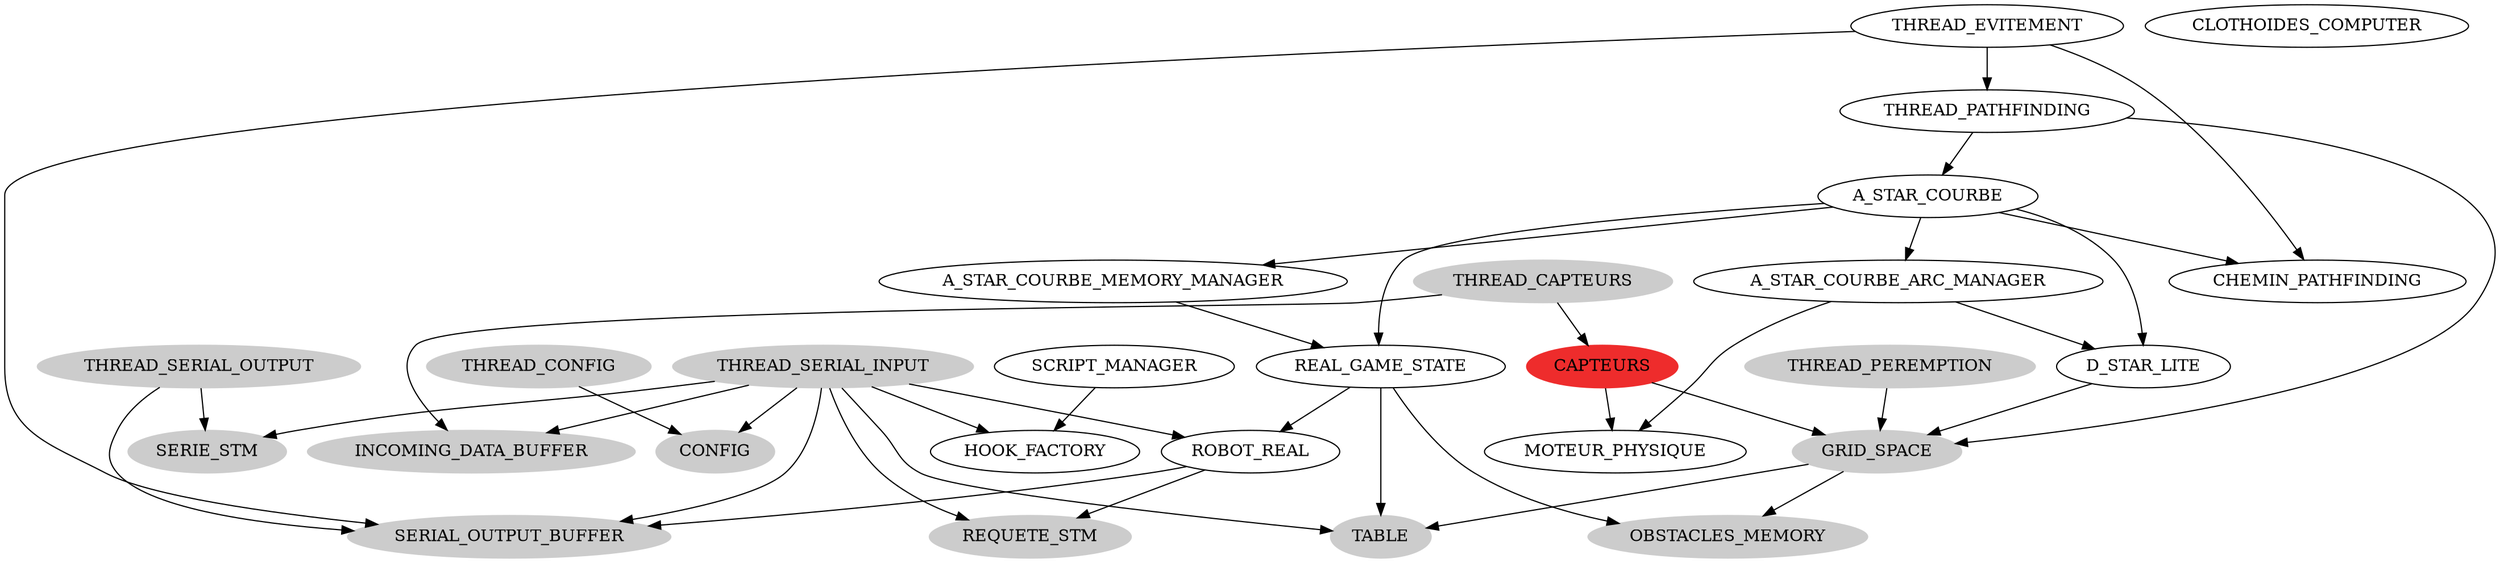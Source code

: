 digraph dependancesJava {
CONFIG [color=grey80, style=filled];
THREAD_SERIAL_INPUT [color=grey80, style=filled];
CONFIG [color=grey80, style=filled];
THREAD_SERIAL_INPUT -> CONFIG;
SERIE_STM [color=grey80, style=filled];
THREAD_SERIAL_INPUT -> SERIE_STM;
INCOMING_DATA_BUFFER [color=grey80, style=filled];
THREAD_SERIAL_INPUT -> INCOMING_DATA_BUFFER;
REQUETE_STM [color=grey80, style=filled];
THREAD_SERIAL_INPUT -> REQUETE_STM;
ROBOT_REAL;
THREAD_SERIAL_INPUT -> ROBOT_REAL;
SERIAL_OUTPUT_BUFFER [color=grey80, style=filled];
ROBOT_REAL -> SERIAL_OUTPUT_BUFFER;
REQUETE_STM [color=grey80, style=filled];
ROBOT_REAL -> REQUETE_STM;
TABLE [color=grey80, style=filled];
THREAD_SERIAL_INPUT -> TABLE;
HOOK_FACTORY;
THREAD_SERIAL_INPUT -> HOOK_FACTORY;
SERIAL_OUTPUT_BUFFER [color=grey80, style=filled];
THREAD_SERIAL_INPUT -> SERIAL_OUTPUT_BUFFER;
THREAD_SERIAL_OUTPUT [color=grey80, style=filled];
SERIE_STM [color=grey80, style=filled];
THREAD_SERIAL_OUTPUT -> SERIE_STM;
SERIAL_OUTPUT_BUFFER [color=grey80, style=filled];
THREAD_SERIAL_OUTPUT -> SERIAL_OUTPUT_BUFFER;
THREAD_CONFIG [color=grey80, style=filled];
CONFIG [color=grey80, style=filled];
THREAD_CONFIG -> CONFIG;
THREAD_PEREMPTION [color=grey80, style=filled];
GRID_SPACE [color=grey80, style=filled];
THREAD_PEREMPTION -> GRID_SPACE;
OBSTACLES_MEMORY [color=grey80, style=filled];
GRID_SPACE -> OBSTACLES_MEMORY;
TABLE [color=grey80, style=filled];
GRID_SPACE -> TABLE;
THREAD_EVITEMENT;
THREAD_PATHFINDING;
THREAD_EVITEMENT -> THREAD_PATHFINDING;
A_STAR_COURBE;
THREAD_PATHFINDING -> A_STAR_COURBE;
D_STAR_LITE;
A_STAR_COURBE -> D_STAR_LITE;
GRID_SPACE [color=grey80, style=filled];
D_STAR_LITE -> GRID_SPACE;
A_STAR_COURBE_ARC_MANAGER;
A_STAR_COURBE -> A_STAR_COURBE_ARC_MANAGER;
MOTEUR_PHYSIQUE;
A_STAR_COURBE_ARC_MANAGER -> MOTEUR_PHYSIQUE;
D_STAR_LITE;
A_STAR_COURBE_ARC_MANAGER -> D_STAR_LITE;
REAL_GAME_STATE;
A_STAR_COURBE -> REAL_GAME_STATE;
ROBOT_REAL;
REAL_GAME_STATE -> ROBOT_REAL;
OBSTACLES_MEMORY [color=grey80, style=filled];
REAL_GAME_STATE -> OBSTACLES_MEMORY;
TABLE [color=grey80, style=filled];
REAL_GAME_STATE -> TABLE;
CHEMIN_PATHFINDING;
A_STAR_COURBE -> CHEMIN_PATHFINDING;
A_STAR_COURBE_MEMORY_MANAGER;
A_STAR_COURBE -> A_STAR_COURBE_MEMORY_MANAGER;
REAL_GAME_STATE;
A_STAR_COURBE_MEMORY_MANAGER -> REAL_GAME_STATE;
GRID_SPACE [color=grey80, style=filled];
THREAD_PATHFINDING -> GRID_SPACE;
SERIAL_OUTPUT_BUFFER [color=grey80, style=filled];
THREAD_EVITEMENT -> SERIAL_OUTPUT_BUFFER;
CHEMIN_PATHFINDING;
THREAD_EVITEMENT -> CHEMIN_PATHFINDING;
THREAD_PATHFINDING;
THREAD_CAPTEURS [color=grey80, style=filled];
INCOMING_DATA_BUFFER [color=grey80, style=filled];
THREAD_CAPTEURS -> INCOMING_DATA_BUFFER;
CAPTEURS [color=firebrick2, style=filled];
THREAD_CAPTEURS -> CAPTEURS;
GRID_SPACE [color=grey80, style=filled];
CAPTEURS -> GRID_SPACE;
MOTEUR_PHYSIQUE;
CAPTEURS -> MOTEUR_PHYSIQUE;
CONFIG [color=grey80, style=filled];
TABLE [color=grey80, style=filled];
CAPTEURS [color=firebrick2, style=filled];
ROBOT_REAL;
HOOK_FACTORY;
REAL_GAME_STATE;
SCRIPT_MANAGER;
HOOK_FACTORY;
SCRIPT_MANAGER -> HOOK_FACTORY;
SERIE_STM [color=grey80, style=filled];
D_STAR_LITE;
GRID_SPACE [color=grey80, style=filled];
A_STAR_COURBE;
A_STAR_COURBE_MEMORY_MANAGER;
A_STAR_COURBE_ARC_MANAGER;
CHEMIN_PATHFINDING;
INCOMING_DATA_BUFFER [color=grey80, style=filled];
SERIAL_OUTPUT_BUFFER [color=grey80, style=filled];
REQUETE_STM [color=grey80, style=filled];
MOTEUR_PHYSIQUE;
OBSTACLES_MEMORY [color=grey80, style=filled];
CLOTHOIDES_COMPUTER;
THREAD_SERIAL_INPUT [color=grey80, style=filled];
THREAD_SERIAL_OUTPUT [color=grey80, style=filled];
THREAD_CONFIG [color=grey80, style=filled];
THREAD_PEREMPTION [color=grey80, style=filled];
THREAD_EVITEMENT;
THREAD_PATHFINDING;
THREAD_CAPTEURS [color=grey80, style=filled];
THREAD_SERIAL_INPUT [color=grey80, style=filled];
THREAD_SERIAL_OUTPUT [color=grey80, style=filled];
THREAD_CONFIG [color=grey80, style=filled];
THREAD_PEREMPTION [color=grey80, style=filled];
THREAD_EVITEMENT;
THREAD_PATHFINDING;
THREAD_CAPTEURS [color=grey80, style=filled];
}
